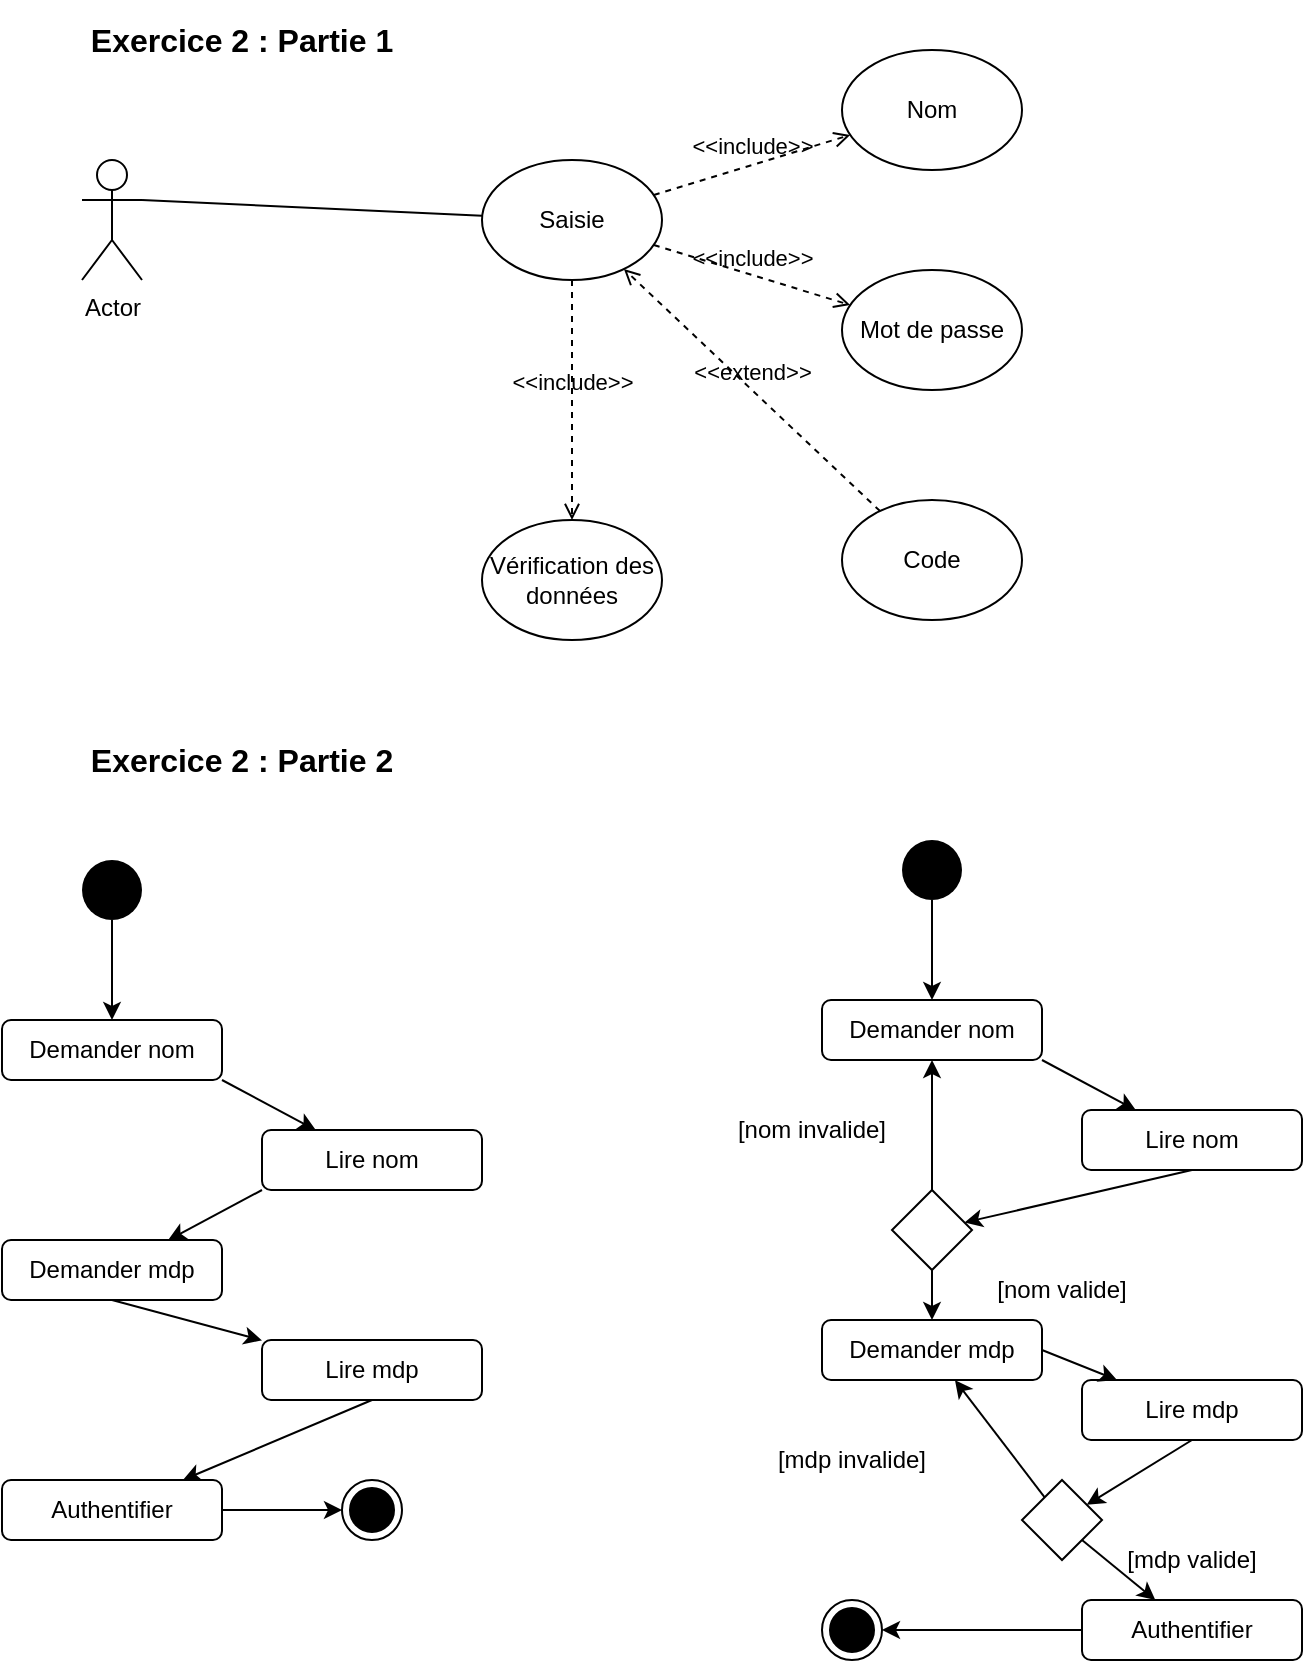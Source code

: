 <mxfile version="15.2.9" type="device"><diagram id="amAiI35-OCfSE99cTiHd" name="Page-1"><mxGraphModel dx="946" dy="673" grid="1" gridSize="10" guides="1" tooltips="1" connect="1" arrows="1" fold="1" page="1" pageScale="1" pageWidth="827" pageHeight="1169" math="0" shadow="0"><root><mxCell id="0"/><mxCell id="1" parent="0"/><mxCell id="HxEXCeQRcluV9ZyERzPN-11" style="edgeStyle=none;rounded=0;orthogonalLoop=1;jettySize=auto;html=1;exitX=1;exitY=0.333;exitDx=0;exitDy=0;exitPerimeter=0;endArrow=none;endFill=0;" edge="1" parent="1" source="HxEXCeQRcluV9ZyERzPN-1" target="HxEXCeQRcluV9ZyERzPN-2"><mxGeometry relative="1" as="geometry"/></mxCell><mxCell id="HxEXCeQRcluV9ZyERzPN-1" value="Actor" style="shape=umlActor;verticalLabelPosition=bottom;verticalAlign=top;html=1;outlineConnect=0;" vertex="1" parent="1"><mxGeometry x="90" y="100" width="30" height="60" as="geometry"/></mxCell><mxCell id="HxEXCeQRcluV9ZyERzPN-2" value="Saisie" style="ellipse;whiteSpace=wrap;html=1;" vertex="1" parent="1"><mxGeometry x="290" y="100" width="90" height="60" as="geometry"/></mxCell><mxCell id="HxEXCeQRcluV9ZyERzPN-3" value="Nom" style="ellipse;whiteSpace=wrap;html=1;" vertex="1" parent="1"><mxGeometry x="470" y="45" width="90" height="60" as="geometry"/></mxCell><mxCell id="HxEXCeQRcluV9ZyERzPN-4" value="Mot de passe" style="ellipse;whiteSpace=wrap;html=1;" vertex="1" parent="1"><mxGeometry x="470" y="155" width="90" height="60" as="geometry"/></mxCell><mxCell id="HxEXCeQRcluV9ZyERzPN-12" value="&amp;lt;&amp;lt;include&amp;gt;&amp;gt;" style="html=1;verticalAlign=bottom;labelBackgroundColor=none;endArrow=open;endFill=0;dashed=1;" edge="1" parent="1" source="HxEXCeQRcluV9ZyERzPN-2" target="HxEXCeQRcluV9ZyERzPN-3"><mxGeometry width="160" relative="1" as="geometry"><mxPoint x="330" y="280" as="sourcePoint"/><mxPoint x="490" y="280" as="targetPoint"/></mxGeometry></mxCell><mxCell id="HxEXCeQRcluV9ZyERzPN-13" value="&amp;lt;&amp;lt;include&amp;gt;&amp;gt;" style="html=1;verticalAlign=bottom;labelBackgroundColor=none;endArrow=open;endFill=0;dashed=1;" edge="1" parent="1" source="HxEXCeQRcluV9ZyERzPN-2" target="HxEXCeQRcluV9ZyERzPN-4"><mxGeometry width="160" relative="1" as="geometry"><mxPoint x="330" y="280" as="sourcePoint"/><mxPoint x="490" y="280" as="targetPoint"/></mxGeometry></mxCell><mxCell id="HxEXCeQRcluV9ZyERzPN-14" value="Vérification des données" style="ellipse;whiteSpace=wrap;html=1;" vertex="1" parent="1"><mxGeometry x="290" y="280" width="90" height="60" as="geometry"/></mxCell><mxCell id="HxEXCeQRcluV9ZyERzPN-15" value="&amp;lt;&amp;lt;include&amp;gt;&amp;gt;" style="html=1;verticalAlign=bottom;labelBackgroundColor=none;endArrow=open;endFill=0;dashed=1;" edge="1" parent="1" source="HxEXCeQRcluV9ZyERzPN-2" target="HxEXCeQRcluV9ZyERzPN-14"><mxGeometry width="160" relative="1" as="geometry"><mxPoint x="385.987" y="152.384" as="sourcePoint"/><mxPoint x="484.092" y="182.5" as="targetPoint"/></mxGeometry></mxCell><mxCell id="HxEXCeQRcluV9ZyERzPN-16" value="Code" style="ellipse;whiteSpace=wrap;html=1;" vertex="1" parent="1"><mxGeometry x="470" y="270" width="90" height="60" as="geometry"/></mxCell><mxCell id="HxEXCeQRcluV9ZyERzPN-17" value="&amp;lt;&amp;lt;extend&amp;gt;&amp;gt;" style="html=1;verticalAlign=bottom;labelBackgroundColor=none;endArrow=open;endFill=0;dashed=1;" edge="1" parent="1" source="HxEXCeQRcluV9ZyERzPN-16" target="HxEXCeQRcluV9ZyERzPN-2"><mxGeometry width="160" relative="1" as="geometry"><mxPoint x="330" y="280" as="sourcePoint"/><mxPoint x="490" y="280" as="targetPoint"/></mxGeometry></mxCell><mxCell id="HxEXCeQRcluV9ZyERzPN-18" value="&lt;b&gt;&lt;font style=&quot;font-size: 16px&quot;&gt;Exercice 2 : Partie 1&lt;/font&gt;&lt;/b&gt;" style="text;html=1;strokeColor=none;fillColor=none;align=center;verticalAlign=middle;whiteSpace=wrap;rounded=0;" vertex="1" parent="1"><mxGeometry x="90" y="20" width="160" height="40" as="geometry"/></mxCell><mxCell id="HxEXCeQRcluV9ZyERzPN-19" value="&lt;b&gt;&lt;font style=&quot;font-size: 16px&quot;&gt;Exercice 2 : Partie 2&lt;/font&gt;&lt;/b&gt;" style="text;html=1;strokeColor=none;fillColor=none;align=center;verticalAlign=middle;whiteSpace=wrap;rounded=0;" vertex="1" parent="1"><mxGeometry x="90" y="380" width="160" height="40" as="geometry"/></mxCell><mxCell id="HxEXCeQRcluV9ZyERzPN-22" style="edgeStyle=none;rounded=0;orthogonalLoop=1;jettySize=auto;html=1;exitX=0.5;exitY=1;exitDx=0;exitDy=0;endArrow=classic;endFill=1;" edge="1" parent="1" source="HxEXCeQRcluV9ZyERzPN-20" target="HxEXCeQRcluV9ZyERzPN-21"><mxGeometry relative="1" as="geometry"/></mxCell><mxCell id="HxEXCeQRcluV9ZyERzPN-20" value="" style="ellipse;fillColor=#000000;strokeColor=none;" vertex="1" parent="1"><mxGeometry x="90" y="450" width="30" height="30" as="geometry"/></mxCell><mxCell id="HxEXCeQRcluV9ZyERzPN-24" style="edgeStyle=none;rounded=0;orthogonalLoop=1;jettySize=auto;html=1;exitX=1;exitY=1;exitDx=0;exitDy=0;endArrow=classic;endFill=1;" edge="1" parent="1" source="HxEXCeQRcluV9ZyERzPN-21" target="HxEXCeQRcluV9ZyERzPN-23"><mxGeometry relative="1" as="geometry"/></mxCell><mxCell id="HxEXCeQRcluV9ZyERzPN-21" value="Demander nom" style="rounded=1;whiteSpace=wrap;html=1;" vertex="1" parent="1"><mxGeometry x="50" y="530" width="110" height="30" as="geometry"/></mxCell><mxCell id="HxEXCeQRcluV9ZyERzPN-27" style="edgeStyle=none;rounded=0;orthogonalLoop=1;jettySize=auto;html=1;exitX=0;exitY=1;exitDx=0;exitDy=0;endArrow=classic;endFill=1;" edge="1" parent="1" source="HxEXCeQRcluV9ZyERzPN-23" target="HxEXCeQRcluV9ZyERzPN-25"><mxGeometry relative="1" as="geometry"/></mxCell><mxCell id="HxEXCeQRcluV9ZyERzPN-23" value="Lire nom" style="rounded=1;whiteSpace=wrap;html=1;" vertex="1" parent="1"><mxGeometry x="180" y="585" width="110" height="30" as="geometry"/></mxCell><mxCell id="HxEXCeQRcluV9ZyERzPN-29" style="edgeStyle=none;rounded=0;orthogonalLoop=1;jettySize=auto;html=1;exitX=0.5;exitY=1;exitDx=0;exitDy=0;endArrow=classic;endFill=1;" edge="1" parent="1" source="HxEXCeQRcluV9ZyERzPN-25" target="HxEXCeQRcluV9ZyERzPN-28"><mxGeometry relative="1" as="geometry"/></mxCell><mxCell id="HxEXCeQRcluV9ZyERzPN-25" value="Demander mdp" style="rounded=1;whiteSpace=wrap;html=1;" vertex="1" parent="1"><mxGeometry x="50" y="640" width="110" height="30" as="geometry"/></mxCell><mxCell id="HxEXCeQRcluV9ZyERzPN-31" style="edgeStyle=none;rounded=0;orthogonalLoop=1;jettySize=auto;html=1;exitX=0.5;exitY=1;exitDx=0;exitDy=0;endArrow=classic;endFill=1;" edge="1" parent="1" source="HxEXCeQRcluV9ZyERzPN-28" target="HxEXCeQRcluV9ZyERzPN-30"><mxGeometry relative="1" as="geometry"/></mxCell><mxCell id="HxEXCeQRcluV9ZyERzPN-28" value="Lire mdp" style="rounded=1;whiteSpace=wrap;html=1;" vertex="1" parent="1"><mxGeometry x="180" y="690" width="110" height="30" as="geometry"/></mxCell><mxCell id="HxEXCeQRcluV9ZyERzPN-33" style="edgeStyle=none;rounded=0;orthogonalLoop=1;jettySize=auto;html=1;exitX=1;exitY=0.5;exitDx=0;exitDy=0;endArrow=classic;endFill=1;" edge="1" parent="1" source="HxEXCeQRcluV9ZyERzPN-30" target="HxEXCeQRcluV9ZyERzPN-32"><mxGeometry relative="1" as="geometry"/></mxCell><mxCell id="HxEXCeQRcluV9ZyERzPN-30" value="Authentifier" style="rounded=1;whiteSpace=wrap;html=1;" vertex="1" parent="1"><mxGeometry x="50" y="760" width="110" height="30" as="geometry"/></mxCell><mxCell id="HxEXCeQRcluV9ZyERzPN-32" value="" style="ellipse;html=1;shape=endState;fillColor=#000000;strokeColor=#000000;" vertex="1" parent="1"><mxGeometry x="220" y="760" width="30" height="30" as="geometry"/></mxCell><mxCell id="HxEXCeQRcluV9ZyERzPN-34" style="edgeStyle=none;rounded=0;orthogonalLoop=1;jettySize=auto;html=1;exitX=0.5;exitY=1;exitDx=0;exitDy=0;endArrow=classic;endFill=1;" edge="1" source="HxEXCeQRcluV9ZyERzPN-35" target="HxEXCeQRcluV9ZyERzPN-37" parent="1"><mxGeometry relative="1" as="geometry"/></mxCell><mxCell id="HxEXCeQRcluV9ZyERzPN-35" value="" style="ellipse;fillColor=#000000;strokeColor=none;" vertex="1" parent="1"><mxGeometry x="500" y="440" width="30" height="30" as="geometry"/></mxCell><mxCell id="HxEXCeQRcluV9ZyERzPN-36" style="edgeStyle=none;rounded=0;orthogonalLoop=1;jettySize=auto;html=1;exitX=1;exitY=1;exitDx=0;exitDy=0;endArrow=classic;endFill=1;" edge="1" source="HxEXCeQRcluV9ZyERzPN-37" target="HxEXCeQRcluV9ZyERzPN-39" parent="1"><mxGeometry relative="1" as="geometry"/></mxCell><mxCell id="HxEXCeQRcluV9ZyERzPN-37" value="Demander nom" style="rounded=1;whiteSpace=wrap;html=1;" vertex="1" parent="1"><mxGeometry x="460" y="520" width="110" height="30" as="geometry"/></mxCell><mxCell id="HxEXCeQRcluV9ZyERzPN-49" style="edgeStyle=none;rounded=0;orthogonalLoop=1;jettySize=auto;html=1;exitX=0.5;exitY=1;exitDx=0;exitDy=0;endArrow=classic;endFill=1;" edge="1" parent="1" source="HxEXCeQRcluV9ZyERzPN-39" target="HxEXCeQRcluV9ZyERzPN-48"><mxGeometry relative="1" as="geometry"/></mxCell><mxCell id="HxEXCeQRcluV9ZyERzPN-39" value="Lire nom" style="rounded=1;whiteSpace=wrap;html=1;" vertex="1" parent="1"><mxGeometry x="590" y="575" width="110" height="30" as="geometry"/></mxCell><mxCell id="HxEXCeQRcluV9ZyERzPN-50" style="edgeStyle=none;rounded=0;orthogonalLoop=1;jettySize=auto;html=1;endArrow=classic;endFill=1;" edge="1" parent="1" source="HxEXCeQRcluV9ZyERzPN-48" target="HxEXCeQRcluV9ZyERzPN-37"><mxGeometry relative="1" as="geometry"/></mxCell><mxCell id="HxEXCeQRcluV9ZyERzPN-52" style="edgeStyle=none;rounded=0;orthogonalLoop=1;jettySize=auto;html=1;exitX=0.5;exitY=1;exitDx=0;exitDy=0;endArrow=classic;endFill=1;" edge="1" parent="1" source="HxEXCeQRcluV9ZyERzPN-48" target="HxEXCeQRcluV9ZyERzPN-59"><mxGeometry relative="1" as="geometry"/></mxCell><mxCell id="HxEXCeQRcluV9ZyERzPN-48" value="" style="rhombus;whiteSpace=wrap;html=1;" vertex="1" parent="1"><mxGeometry x="495" y="615" width="40" height="40" as="geometry"/></mxCell><mxCell id="HxEXCeQRcluV9ZyERzPN-54" style="edgeStyle=none;rounded=0;orthogonalLoop=1;jettySize=auto;html=1;exitX=0.5;exitY=1;exitDx=0;exitDy=0;endArrow=classic;endFill=1;" edge="1" parent="1" source="HxEXCeQRcluV9ZyERzPN-51" target="HxEXCeQRcluV9ZyERzPN-53"><mxGeometry relative="1" as="geometry"/></mxCell><mxCell id="HxEXCeQRcluV9ZyERzPN-51" value="Lire mdp" style="rounded=1;whiteSpace=wrap;html=1;" vertex="1" parent="1"><mxGeometry x="590" y="710" width="110" height="30" as="geometry"/></mxCell><mxCell id="HxEXCeQRcluV9ZyERzPN-56" style="edgeStyle=none;rounded=0;orthogonalLoop=1;jettySize=auto;html=1;exitX=1;exitY=1;exitDx=0;exitDy=0;endArrow=classic;endFill=1;" edge="1" parent="1" source="HxEXCeQRcluV9ZyERzPN-53" target="HxEXCeQRcluV9ZyERzPN-55"><mxGeometry relative="1" as="geometry"/></mxCell><mxCell id="HxEXCeQRcluV9ZyERzPN-61" style="edgeStyle=none;rounded=0;orthogonalLoop=1;jettySize=auto;html=1;endArrow=classic;endFill=1;" edge="1" parent="1" source="HxEXCeQRcluV9ZyERzPN-53" target="HxEXCeQRcluV9ZyERzPN-59"><mxGeometry relative="1" as="geometry"/></mxCell><mxCell id="HxEXCeQRcluV9ZyERzPN-53" value="" style="rhombus;whiteSpace=wrap;html=1;" vertex="1" parent="1"><mxGeometry x="560" y="760" width="40" height="40" as="geometry"/></mxCell><mxCell id="HxEXCeQRcluV9ZyERzPN-58" style="edgeStyle=none;rounded=0;orthogonalLoop=1;jettySize=auto;html=1;exitX=0;exitY=0.5;exitDx=0;exitDy=0;endArrow=classic;endFill=1;" edge="1" parent="1" source="HxEXCeQRcluV9ZyERzPN-55" target="HxEXCeQRcluV9ZyERzPN-57"><mxGeometry relative="1" as="geometry"/></mxCell><mxCell id="HxEXCeQRcluV9ZyERzPN-55" value="Authentifier" style="rounded=1;whiteSpace=wrap;html=1;" vertex="1" parent="1"><mxGeometry x="590" y="820" width="110" height="30" as="geometry"/></mxCell><mxCell id="HxEXCeQRcluV9ZyERzPN-57" value="" style="ellipse;html=1;shape=endState;fillColor=#000000;strokeColor=#000000;" vertex="1" parent="1"><mxGeometry x="460" y="820" width="30" height="30" as="geometry"/></mxCell><mxCell id="HxEXCeQRcluV9ZyERzPN-60" style="edgeStyle=none;rounded=0;orthogonalLoop=1;jettySize=auto;html=1;exitX=1;exitY=0.5;exitDx=0;exitDy=0;endArrow=classic;endFill=1;" edge="1" parent="1" source="HxEXCeQRcluV9ZyERzPN-59" target="HxEXCeQRcluV9ZyERzPN-51"><mxGeometry relative="1" as="geometry"/></mxCell><mxCell id="HxEXCeQRcluV9ZyERzPN-59" value="Demander mdp" style="rounded=1;whiteSpace=wrap;html=1;" vertex="1" parent="1"><mxGeometry x="460" y="680" width="110" height="30" as="geometry"/></mxCell><mxCell id="HxEXCeQRcluV9ZyERzPN-62" value="[mdp valide]" style="text;html=1;strokeColor=none;fillColor=none;align=center;verticalAlign=middle;whiteSpace=wrap;rounded=0;" vertex="1" parent="1"><mxGeometry x="590" y="790" width="110" height="20" as="geometry"/></mxCell><mxCell id="HxEXCeQRcluV9ZyERzPN-63" value="[mdp invalide]" style="text;html=1;strokeColor=none;fillColor=none;align=center;verticalAlign=middle;whiteSpace=wrap;rounded=0;" vertex="1" parent="1"><mxGeometry x="420" y="740" width="110" height="20" as="geometry"/></mxCell><mxCell id="HxEXCeQRcluV9ZyERzPN-64" value="[nom invalide]" style="text;html=1;strokeColor=none;fillColor=none;align=center;verticalAlign=middle;whiteSpace=wrap;rounded=0;" vertex="1" parent="1"><mxGeometry x="400" y="574.5" width="110" height="20" as="geometry"/></mxCell><mxCell id="HxEXCeQRcluV9ZyERzPN-65" value="[nom valide]" style="text;html=1;strokeColor=none;fillColor=none;align=center;verticalAlign=middle;whiteSpace=wrap;rounded=0;" vertex="1" parent="1"><mxGeometry x="525" y="655" width="110" height="20" as="geometry"/></mxCell></root></mxGraphModel></diagram></mxfile>